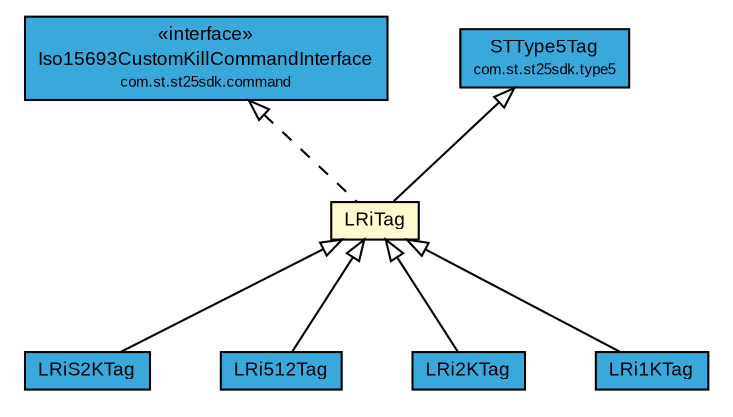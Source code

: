 #!/usr/local/bin/dot
#
# Class diagram 
# Generated by UMLGraph version R5_7_2-3-gee82a7 (http://www.umlgraph.org/)
#

digraph G {
	edge [fontname="arial",fontsize=10,labelfontname="arial",labelfontsize=10];
	node [fontname="arial",fontsize=10,shape=plaintext];
	nodesep=0.25;
	ranksep=0.5;
	// com.st.st25sdk.command.Iso15693CustomKillCommandInterface
	c10568 [label=<<table title="com.st.st25sdk.command.Iso15693CustomKillCommandInterface" border="0" cellborder="1" cellspacing="0" cellpadding="2" port="p" bgcolor="#39a9dc" href="../../command/Iso15693CustomKillCommandInterface.html">
		<tr><td><table border="0" cellspacing="0" cellpadding="1">
<tr><td align="center" balign="center"> &#171;interface&#187; </td></tr>
<tr><td align="center" balign="center"> Iso15693CustomKillCommandInterface </td></tr>
<tr><td align="center" balign="center"><font point-size="7.0"> com.st.st25sdk.command </font></td></tr>
		</table></td></tr>
		</table>>, URL="../../command/Iso15693CustomKillCommandInterface.html", fontname="arial", fontcolor="black", fontsize=9.0];
	// com.st.st25sdk.type5.STType5Tag
	c10652 [label=<<table title="com.st.st25sdk.type5.STType5Tag" border="0" cellborder="1" cellspacing="0" cellpadding="2" port="p" bgcolor="#39a9dc" href="../STType5Tag.html">
		<tr><td><table border="0" cellspacing="0" cellpadding="1">
<tr><td align="center" balign="center"> STType5Tag </td></tr>
<tr><td align="center" balign="center"><font point-size="7.0"> com.st.st25sdk.type5 </font></td></tr>
		</table></td></tr>
		</table>>, URL="../STType5Tag.html", fontname="arial", fontcolor="black", fontsize=9.0];
	// com.st.st25sdk.type5.lri.LRiTag
	c10661 [label=<<table title="com.st.st25sdk.type5.lri.LRiTag" border="0" cellborder="1" cellspacing="0" cellpadding="2" port="p" bgcolor="lemonChiffon" href="./LRiTag.html">
		<tr><td><table border="0" cellspacing="0" cellpadding="1">
<tr><td align="center" balign="center"> LRiTag </td></tr>
		</table></td></tr>
		</table>>, URL="./LRiTag.html", fontname="arial", fontcolor="black", fontsize=9.0];
	// com.st.st25sdk.type5.lri.LRiS2KTag
	c10662 [label=<<table title="com.st.st25sdk.type5.lri.LRiS2KTag" border="0" cellborder="1" cellspacing="0" cellpadding="2" port="p" bgcolor="#39a9dc" href="./LRiS2KTag.html">
		<tr><td><table border="0" cellspacing="0" cellpadding="1">
<tr><td align="center" balign="center"> LRiS2KTag </td></tr>
		</table></td></tr>
		</table>>, URL="./LRiS2KTag.html", fontname="arial", fontcolor="black", fontsize=9.0];
	// com.st.st25sdk.type5.lri.LRi512Tag
	c10663 [label=<<table title="com.st.st25sdk.type5.lri.LRi512Tag" border="0" cellborder="1" cellspacing="0" cellpadding="2" port="p" bgcolor="#39a9dc" href="./LRi512Tag.html">
		<tr><td><table border="0" cellspacing="0" cellpadding="1">
<tr><td align="center" balign="center"> LRi512Tag </td></tr>
		</table></td></tr>
		</table>>, URL="./LRi512Tag.html", fontname="arial", fontcolor="black", fontsize=9.0];
	// com.st.st25sdk.type5.lri.LRi2KTag
	c10664 [label=<<table title="com.st.st25sdk.type5.lri.LRi2KTag" border="0" cellborder="1" cellspacing="0" cellpadding="2" port="p" bgcolor="#39a9dc" href="./LRi2KTag.html">
		<tr><td><table border="0" cellspacing="0" cellpadding="1">
<tr><td align="center" balign="center"> LRi2KTag </td></tr>
		</table></td></tr>
		</table>>, URL="./LRi2KTag.html", fontname="arial", fontcolor="black", fontsize=9.0];
	// com.st.st25sdk.type5.lri.LRi1KTag
	c10665 [label=<<table title="com.st.st25sdk.type5.lri.LRi1KTag" border="0" cellborder="1" cellspacing="0" cellpadding="2" port="p" bgcolor="#39a9dc" href="./LRi1KTag.html">
		<tr><td><table border="0" cellspacing="0" cellpadding="1">
<tr><td align="center" balign="center"> LRi1KTag </td></tr>
		</table></td></tr>
		</table>>, URL="./LRi1KTag.html", fontname="arial", fontcolor="black", fontsize=9.0];
	//com.st.st25sdk.type5.lri.LRiTag extends com.st.st25sdk.type5.STType5Tag
	c10652:p -> c10661:p [dir=back,arrowtail=empty];
	//com.st.st25sdk.type5.lri.LRiTag implements com.st.st25sdk.command.Iso15693CustomKillCommandInterface
	c10568:p -> c10661:p [dir=back,arrowtail=empty,style=dashed];
	//com.st.st25sdk.type5.lri.LRiS2KTag extends com.st.st25sdk.type5.lri.LRiTag
	c10661:p -> c10662:p [dir=back,arrowtail=empty];
	//com.st.st25sdk.type5.lri.LRi512Tag extends com.st.st25sdk.type5.lri.LRiTag
	c10661:p -> c10663:p [dir=back,arrowtail=empty];
	//com.st.st25sdk.type5.lri.LRi2KTag extends com.st.st25sdk.type5.lri.LRiTag
	c10661:p -> c10664:p [dir=back,arrowtail=empty];
	//com.st.st25sdk.type5.lri.LRi1KTag extends com.st.st25sdk.type5.lri.LRiTag
	c10661:p -> c10665:p [dir=back,arrowtail=empty];
}

